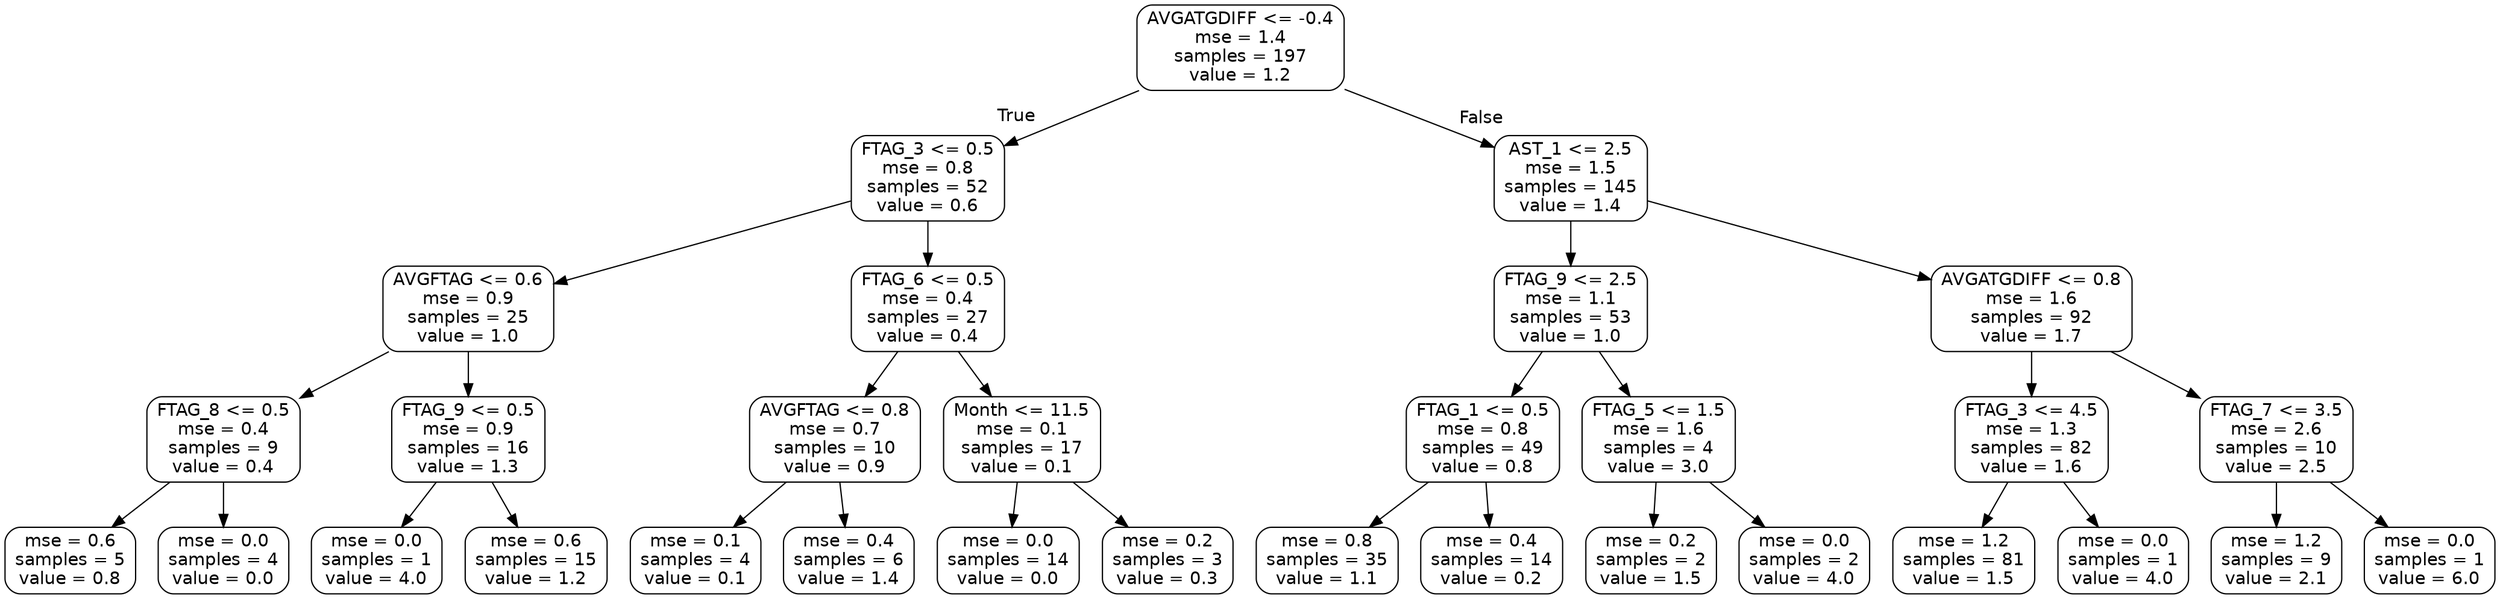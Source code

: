 digraph Tree {
node [shape=box, style="rounded", color="black", fontname=helvetica] ;
edge [fontname=helvetica] ;
0 [label="AVGATGDIFF <= -0.4\nmse = 1.4\nsamples = 197\nvalue = 1.2"] ;
1 [label="FTAG_3 <= 0.5\nmse = 0.8\nsamples = 52\nvalue = 0.6"] ;
0 -> 1 [labeldistance=2.5, labelangle=45, headlabel="True"] ;
2 [label="AVGFTAG <= 0.6\nmse = 0.9\nsamples = 25\nvalue = 1.0"] ;
1 -> 2 ;
3 [label="FTAG_8 <= 0.5\nmse = 0.4\nsamples = 9\nvalue = 0.4"] ;
2 -> 3 ;
4 [label="mse = 0.6\nsamples = 5\nvalue = 0.8"] ;
3 -> 4 ;
5 [label="mse = 0.0\nsamples = 4\nvalue = 0.0"] ;
3 -> 5 ;
6 [label="FTAG_9 <= 0.5\nmse = 0.9\nsamples = 16\nvalue = 1.3"] ;
2 -> 6 ;
7 [label="mse = 0.0\nsamples = 1\nvalue = 4.0"] ;
6 -> 7 ;
8 [label="mse = 0.6\nsamples = 15\nvalue = 1.2"] ;
6 -> 8 ;
9 [label="FTAG_6 <= 0.5\nmse = 0.4\nsamples = 27\nvalue = 0.4"] ;
1 -> 9 ;
10 [label="AVGFTAG <= 0.8\nmse = 0.7\nsamples = 10\nvalue = 0.9"] ;
9 -> 10 ;
11 [label="mse = 0.1\nsamples = 4\nvalue = 0.1"] ;
10 -> 11 ;
12 [label="mse = 0.4\nsamples = 6\nvalue = 1.4"] ;
10 -> 12 ;
13 [label="Month <= 11.5\nmse = 0.1\nsamples = 17\nvalue = 0.1"] ;
9 -> 13 ;
14 [label="mse = 0.0\nsamples = 14\nvalue = 0.0"] ;
13 -> 14 ;
15 [label="mse = 0.2\nsamples = 3\nvalue = 0.3"] ;
13 -> 15 ;
16 [label="AST_1 <= 2.5\nmse = 1.5\nsamples = 145\nvalue = 1.4"] ;
0 -> 16 [labeldistance=2.5, labelangle=-45, headlabel="False"] ;
17 [label="FTAG_9 <= 2.5\nmse = 1.1\nsamples = 53\nvalue = 1.0"] ;
16 -> 17 ;
18 [label="FTAG_1 <= 0.5\nmse = 0.8\nsamples = 49\nvalue = 0.8"] ;
17 -> 18 ;
19 [label="mse = 0.8\nsamples = 35\nvalue = 1.1"] ;
18 -> 19 ;
20 [label="mse = 0.4\nsamples = 14\nvalue = 0.2"] ;
18 -> 20 ;
21 [label="FTAG_5 <= 1.5\nmse = 1.6\nsamples = 4\nvalue = 3.0"] ;
17 -> 21 ;
22 [label="mse = 0.2\nsamples = 2\nvalue = 1.5"] ;
21 -> 22 ;
23 [label="mse = 0.0\nsamples = 2\nvalue = 4.0"] ;
21 -> 23 ;
24 [label="AVGATGDIFF <= 0.8\nmse = 1.6\nsamples = 92\nvalue = 1.7"] ;
16 -> 24 ;
25 [label="FTAG_3 <= 4.5\nmse = 1.3\nsamples = 82\nvalue = 1.6"] ;
24 -> 25 ;
26 [label="mse = 1.2\nsamples = 81\nvalue = 1.5"] ;
25 -> 26 ;
27 [label="mse = 0.0\nsamples = 1\nvalue = 4.0"] ;
25 -> 27 ;
28 [label="FTAG_7 <= 3.5\nmse = 2.6\nsamples = 10\nvalue = 2.5"] ;
24 -> 28 ;
29 [label="mse = 1.2\nsamples = 9\nvalue = 2.1"] ;
28 -> 29 ;
30 [label="mse = 0.0\nsamples = 1\nvalue = 6.0"] ;
28 -> 30 ;
}